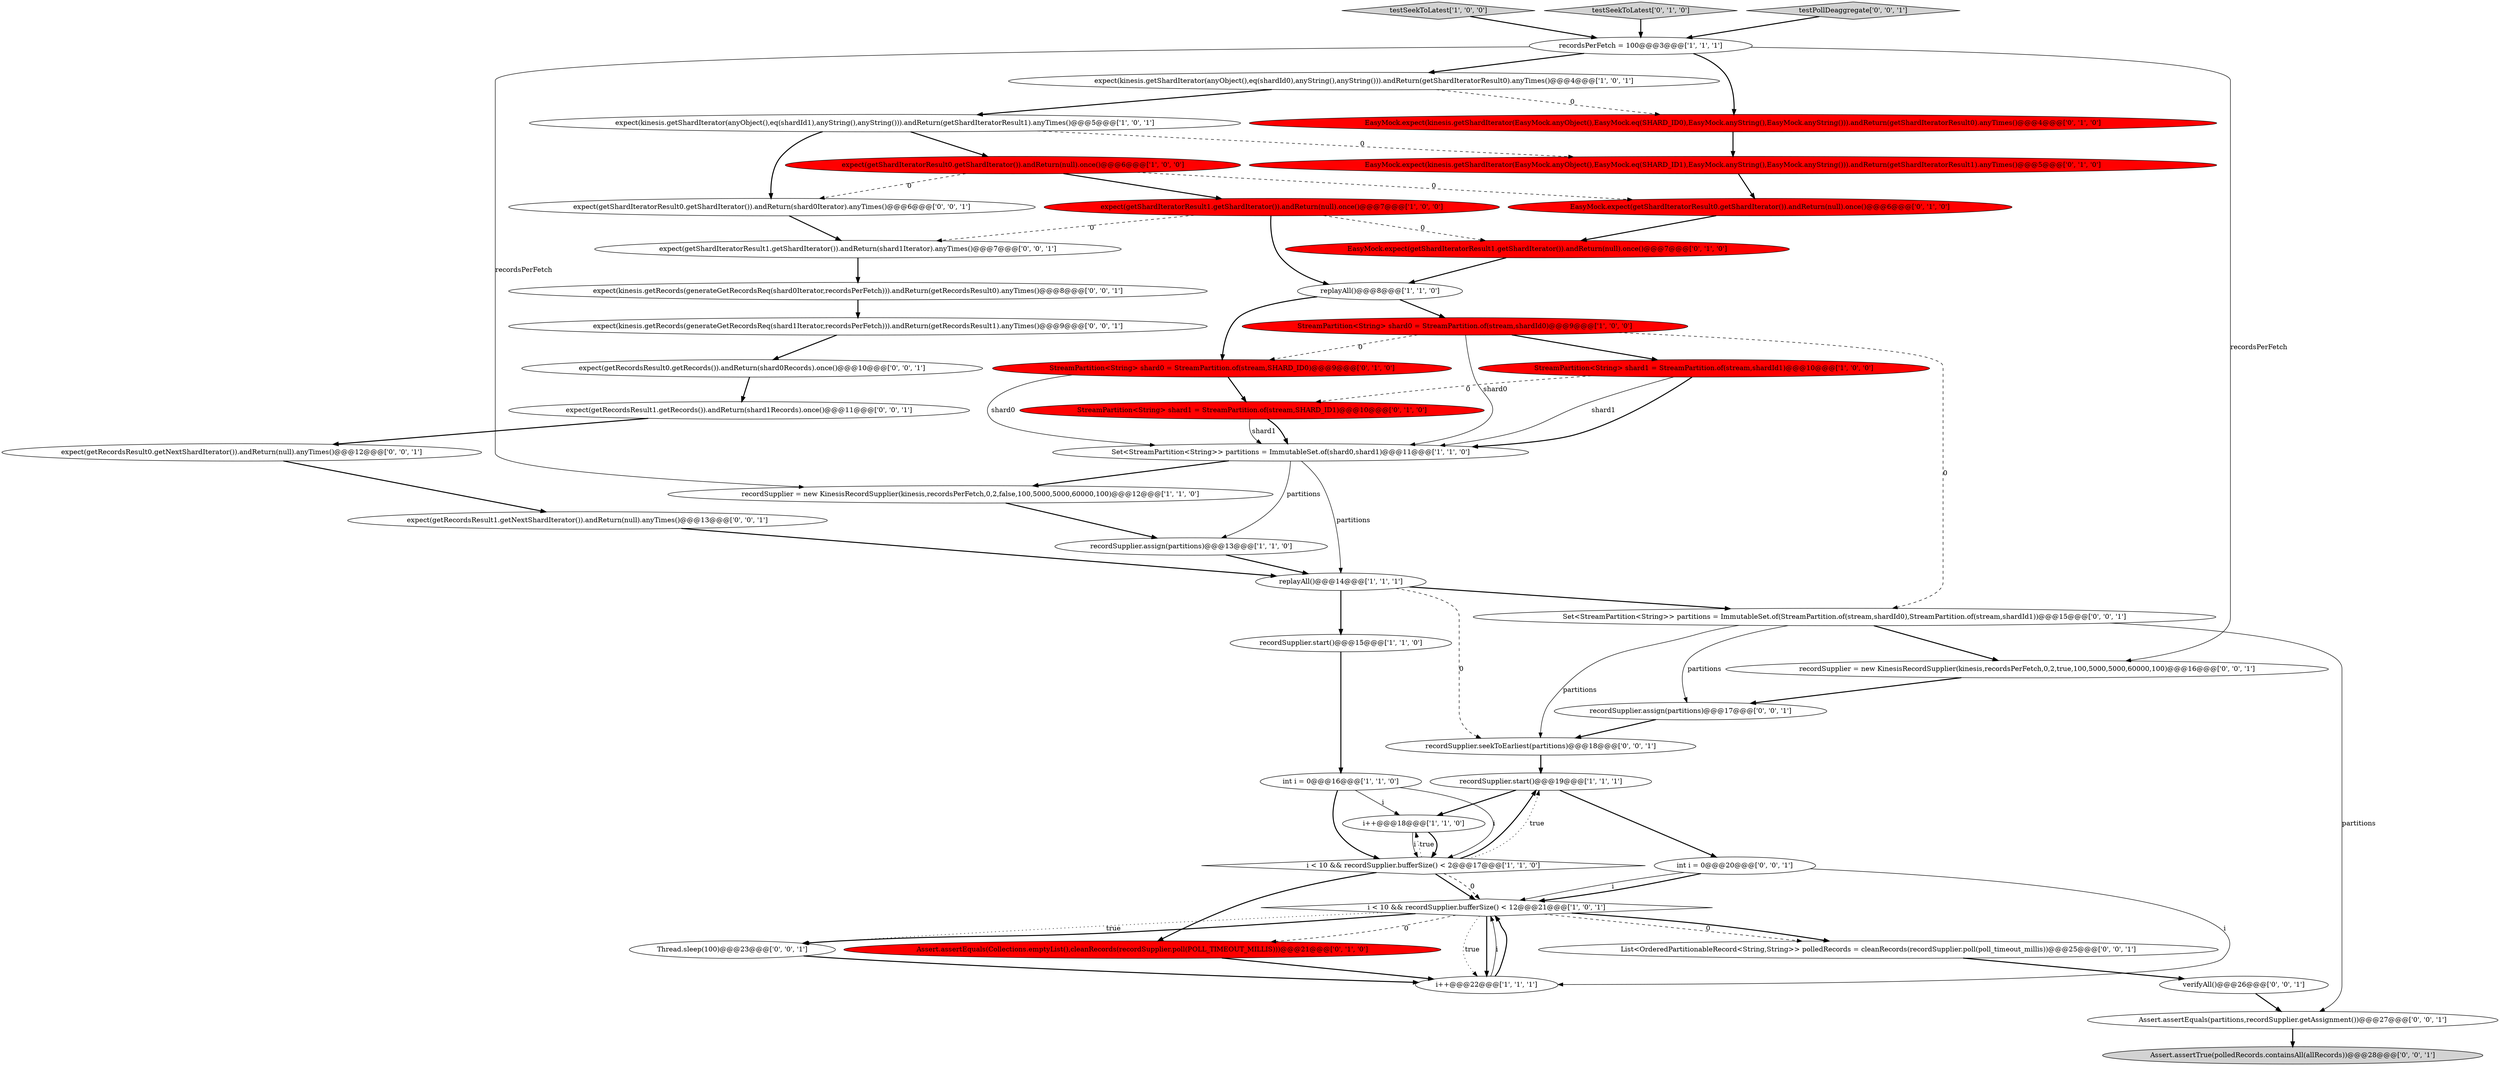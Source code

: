 digraph {
11 [style = filled, label = "recordSupplier.start()@@@19@@@['1', '1', '1']", fillcolor = white, shape = ellipse image = "AAA0AAABBB1BBB"];
3 [style = filled, label = "StreamPartition<String> shard0 = StreamPartition.of(stream,shardId0)@@@9@@@['1', '0', '0']", fillcolor = red, shape = ellipse image = "AAA1AAABBB1BBB"];
44 [style = filled, label = "Set<StreamPartition<String>> partitions = ImmutableSet.of(StreamPartition.of(stream,shardId0),StreamPartition.of(stream,shardId1))@@@15@@@['0', '0', '1']", fillcolor = white, shape = ellipse image = "AAA0AAABBB3BBB"];
38 [style = filled, label = "Assert.assertEquals(partitions,recordSupplier.getAssignment())@@@27@@@['0', '0', '1']", fillcolor = white, shape = ellipse image = "AAA0AAABBB3BBB"];
20 [style = filled, label = "EasyMock.expect(getShardIteratorResult0.getShardIterator()).andReturn(null).once()@@@6@@@['0', '1', '0']", fillcolor = red, shape = ellipse image = "AAA1AAABBB2BBB"];
26 [style = filled, label = "StreamPartition<String> shard0 = StreamPartition.of(stream,SHARD_ID0)@@@9@@@['0', '1', '0']", fillcolor = red, shape = ellipse image = "AAA1AAABBB2BBB"];
31 [style = filled, label = "Thread.sleep(100)@@@23@@@['0', '0', '1']", fillcolor = white, shape = ellipse image = "AAA0AAABBB3BBB"];
19 [style = filled, label = "expect(kinesis.getShardIterator(anyObject(),eq(shardId0),anyString(),anyString())).andReturn(getShardIteratorResult0).anyTimes()@@@4@@@['1', '0', '1']", fillcolor = white, shape = ellipse image = "AAA0AAABBB1BBB"];
46 [style = filled, label = "expect(getRecordsResult0.getNextShardIterator()).andReturn(null).anyTimes()@@@12@@@['0', '0', '1']", fillcolor = white, shape = ellipse image = "AAA0AAABBB3BBB"];
15 [style = filled, label = "expect(kinesis.getShardIterator(anyObject(),eq(shardId1),anyString(),anyString())).andReturn(getShardIteratorResult1).anyTimes()@@@5@@@['1', '0', '1']", fillcolor = white, shape = ellipse image = "AAA0AAABBB1BBB"];
9 [style = filled, label = "expect(getShardIteratorResult1.getShardIterator()).andReturn(null).once()@@@7@@@['1', '0', '0']", fillcolor = red, shape = ellipse image = "AAA1AAABBB1BBB"];
7 [style = filled, label = "i < 10 && recordSupplier.bufferSize() < 2@@@17@@@['1', '1', '0']", fillcolor = white, shape = diamond image = "AAA0AAABBB1BBB"];
39 [style = filled, label = "recordSupplier.seekToEarliest(partitions)@@@18@@@['0', '0', '1']", fillcolor = white, shape = ellipse image = "AAA0AAABBB3BBB"];
0 [style = filled, label = "replayAll()@@@8@@@['1', '1', '0']", fillcolor = white, shape = ellipse image = "AAA0AAABBB1BBB"];
14 [style = filled, label = "recordSupplier = new KinesisRecordSupplier(kinesis,recordsPerFetch,0,2,false,100,5000,5000,60000,100)@@@12@@@['1', '1', '0']", fillcolor = white, shape = ellipse image = "AAA0AAABBB1BBB"];
34 [style = filled, label = "List<OrderedPartitionableRecord<String,String>> polledRecords = cleanRecords(recordSupplier.poll(poll_timeout_millis))@@@25@@@['0', '0', '1']", fillcolor = white, shape = ellipse image = "AAA0AAABBB3BBB"];
24 [style = filled, label = "EasyMock.expect(kinesis.getShardIterator(EasyMock.anyObject(),EasyMock.eq(SHARD_ID0),EasyMock.anyString(),EasyMock.anyString())).andReturn(getShardIteratorResult0).anyTimes()@@@4@@@['0', '1', '0']", fillcolor = red, shape = ellipse image = "AAA1AAABBB2BBB"];
36 [style = filled, label = "Assert.assertTrue(polledRecords.containsAll(allRecords))@@@28@@@['0', '0', '1']", fillcolor = lightgray, shape = ellipse image = "AAA0AAABBB3BBB"];
17 [style = filled, label = "recordSupplier.start()@@@15@@@['1', '1', '0']", fillcolor = white, shape = ellipse image = "AAA0AAABBB1BBB"];
41 [style = filled, label = "recordSupplier.assign(partitions)@@@17@@@['0', '0', '1']", fillcolor = white, shape = ellipse image = "AAA0AAABBB3BBB"];
42 [style = filled, label = "expect(getRecordsResult0.getRecords()).andReturn(shard0Records).once()@@@10@@@['0', '0', '1']", fillcolor = white, shape = ellipse image = "AAA0AAABBB3BBB"];
2 [style = filled, label = "recordsPerFetch = 100@@@3@@@['1', '1', '1']", fillcolor = white, shape = ellipse image = "AAA0AAABBB1BBB"];
5 [style = filled, label = "int i = 0@@@16@@@['1', '1', '0']", fillcolor = white, shape = ellipse image = "AAA0AAABBB1BBB"];
37 [style = filled, label = "expect(getRecordsResult1.getNextShardIterator()).andReturn(null).anyTimes()@@@13@@@['0', '0', '1']", fillcolor = white, shape = ellipse image = "AAA0AAABBB3BBB"];
18 [style = filled, label = "testSeekToLatest['1', '0', '0']", fillcolor = lightgray, shape = diamond image = "AAA0AAABBB1BBB"];
40 [style = filled, label = "expect(getShardIteratorResult1.getShardIterator()).andReturn(shard1Iterator).anyTimes()@@@7@@@['0', '0', '1']", fillcolor = white, shape = ellipse image = "AAA0AAABBB3BBB"];
1 [style = filled, label = "Set<StreamPartition<String>> partitions = ImmutableSet.of(shard0,shard1)@@@11@@@['1', '1', '0']", fillcolor = white, shape = ellipse image = "AAA0AAABBB1BBB"];
25 [style = filled, label = "testSeekToLatest['0', '1', '0']", fillcolor = lightgray, shape = diamond image = "AAA0AAABBB2BBB"];
29 [style = filled, label = "expect(getRecordsResult1.getRecords()).andReturn(shard1Records).once()@@@11@@@['0', '0', '1']", fillcolor = white, shape = ellipse image = "AAA0AAABBB3BBB"];
4 [style = filled, label = "StreamPartition<String> shard1 = StreamPartition.of(stream,shardId1)@@@10@@@['1', '0', '0']", fillcolor = red, shape = ellipse image = "AAA1AAABBB1BBB"];
23 [style = filled, label = "EasyMock.expect(kinesis.getShardIterator(EasyMock.anyObject(),EasyMock.eq(SHARD_ID1),EasyMock.anyString(),EasyMock.anyString())).andReturn(getShardIteratorResult1).anyTimes()@@@5@@@['0', '1', '0']", fillcolor = red, shape = ellipse image = "AAA1AAABBB2BBB"];
27 [style = filled, label = "StreamPartition<String> shard1 = StreamPartition.of(stream,SHARD_ID1)@@@10@@@['0', '1', '0']", fillcolor = red, shape = ellipse image = "AAA1AAABBB2BBB"];
33 [style = filled, label = "int i = 0@@@20@@@['0', '0', '1']", fillcolor = white, shape = ellipse image = "AAA0AAABBB3BBB"];
10 [style = filled, label = "replayAll()@@@14@@@['1', '1', '1']", fillcolor = white, shape = ellipse image = "AAA0AAABBB1BBB"];
22 [style = filled, label = "EasyMock.expect(getShardIteratorResult1.getShardIterator()).andReturn(null).once()@@@7@@@['0', '1', '0']", fillcolor = red, shape = ellipse image = "AAA1AAABBB2BBB"];
21 [style = filled, label = "Assert.assertEquals(Collections.emptyList(),cleanRecords(recordSupplier.poll(POLL_TIMEOUT_MILLIS)))@@@21@@@['0', '1', '0']", fillcolor = red, shape = ellipse image = "AAA1AAABBB2BBB"];
32 [style = filled, label = "testPollDeaggregate['0', '0', '1']", fillcolor = lightgray, shape = diamond image = "AAA0AAABBB3BBB"];
45 [style = filled, label = "recordSupplier = new KinesisRecordSupplier(kinesis,recordsPerFetch,0,2,true,100,5000,5000,60000,100)@@@16@@@['0', '0', '1']", fillcolor = white, shape = ellipse image = "AAA0AAABBB3BBB"];
35 [style = filled, label = "expect(kinesis.getRecords(generateGetRecordsReq(shard1Iterator,recordsPerFetch))).andReturn(getRecordsResult1).anyTimes()@@@9@@@['0', '0', '1']", fillcolor = white, shape = ellipse image = "AAA0AAABBB3BBB"];
12 [style = filled, label = "recordSupplier.assign(partitions)@@@13@@@['1', '1', '0']", fillcolor = white, shape = ellipse image = "AAA0AAABBB1BBB"];
6 [style = filled, label = "i < 10 && recordSupplier.bufferSize() < 12@@@21@@@['1', '0', '1']", fillcolor = white, shape = diamond image = "AAA0AAABBB1BBB"];
16 [style = filled, label = "expect(getShardIteratorResult0.getShardIterator()).andReturn(null).once()@@@6@@@['1', '0', '0']", fillcolor = red, shape = ellipse image = "AAA1AAABBB1BBB"];
30 [style = filled, label = "expect(getShardIteratorResult0.getShardIterator()).andReturn(shard0Iterator).anyTimes()@@@6@@@['0', '0', '1']", fillcolor = white, shape = ellipse image = "AAA0AAABBB3BBB"];
13 [style = filled, label = "i++@@@22@@@['1', '1', '1']", fillcolor = white, shape = ellipse image = "AAA0AAABBB1BBB"];
8 [style = filled, label = "i++@@@18@@@['1', '1', '0']", fillcolor = white, shape = ellipse image = "AAA0AAABBB1BBB"];
43 [style = filled, label = "verifyAll()@@@26@@@['0', '0', '1']", fillcolor = white, shape = ellipse image = "AAA0AAABBB3BBB"];
28 [style = filled, label = "expect(kinesis.getRecords(generateGetRecordsReq(shard0Iterator,recordsPerFetch))).andReturn(getRecordsResult0).anyTimes()@@@8@@@['0', '0', '1']", fillcolor = white, shape = ellipse image = "AAA0AAABBB3BBB"];
6->31 [style = dotted, label="true"];
10->17 [style = bold, label=""];
6->34 [style = dashed, label="0"];
3->4 [style = bold, label=""];
42->29 [style = bold, label=""];
12->10 [style = bold, label=""];
22->0 [style = bold, label=""];
29->46 [style = bold, label=""];
11->33 [style = bold, label=""];
30->40 [style = bold, label=""];
2->24 [style = bold, label=""];
19->15 [style = bold, label=""];
16->9 [style = bold, label=""];
21->13 [style = bold, label=""];
0->3 [style = bold, label=""];
45->41 [style = bold, label=""];
17->5 [style = bold, label=""];
7->11 [style = bold, label=""];
1->12 [style = solid, label="partitions"];
6->13 [style = dotted, label="true"];
46->37 [style = bold, label=""];
25->2 [style = bold, label=""];
26->27 [style = bold, label=""];
28->35 [style = bold, label=""];
10->44 [style = bold, label=""];
44->38 [style = solid, label="partitions"];
7->6 [style = bold, label=""];
5->7 [style = bold, label=""];
11->8 [style = bold, label=""];
3->1 [style = solid, label="shard0"];
7->8 [style = dotted, label="true"];
44->45 [style = bold, label=""];
8->7 [style = solid, label="i"];
13->6 [style = solid, label="i"];
5->8 [style = solid, label="i"];
23->20 [style = bold, label=""];
6->34 [style = bold, label=""];
3->26 [style = dashed, label="0"];
10->39 [style = dashed, label="0"];
37->10 [style = bold, label=""];
35->42 [style = bold, label=""];
31->13 [style = bold, label=""];
4->27 [style = dashed, label="0"];
5->7 [style = solid, label="i"];
2->14 [style = solid, label="recordsPerFetch"];
9->22 [style = dashed, label="0"];
26->1 [style = solid, label="shard0"];
44->39 [style = solid, label="partitions"];
43->38 [style = bold, label=""];
7->11 [style = dotted, label="true"];
16->30 [style = dashed, label="0"];
44->41 [style = solid, label="partitions"];
6->13 [style = bold, label=""];
4->1 [style = bold, label=""];
19->24 [style = dashed, label="0"];
13->6 [style = bold, label=""];
34->43 [style = bold, label=""];
1->10 [style = solid, label="partitions"];
16->20 [style = dashed, label="0"];
24->23 [style = bold, label=""];
6->21 [style = dashed, label="0"];
27->1 [style = bold, label=""];
2->19 [style = bold, label=""];
33->6 [style = solid, label="i"];
15->23 [style = dashed, label="0"];
0->26 [style = bold, label=""];
9->0 [style = bold, label=""];
33->6 [style = bold, label=""];
3->44 [style = dashed, label="0"];
38->36 [style = bold, label=""];
15->30 [style = bold, label=""];
40->28 [style = bold, label=""];
18->2 [style = bold, label=""];
15->16 [style = bold, label=""];
39->11 [style = bold, label=""];
32->2 [style = bold, label=""];
8->7 [style = bold, label=""];
20->22 [style = bold, label=""];
33->13 [style = solid, label="i"];
2->45 [style = solid, label="recordsPerFetch"];
7->6 [style = dashed, label="0"];
9->40 [style = dashed, label="0"];
6->31 [style = bold, label=""];
14->12 [style = bold, label=""];
27->1 [style = solid, label="shard1"];
4->1 [style = solid, label="shard1"];
7->21 [style = bold, label=""];
1->14 [style = bold, label=""];
41->39 [style = bold, label=""];
}
